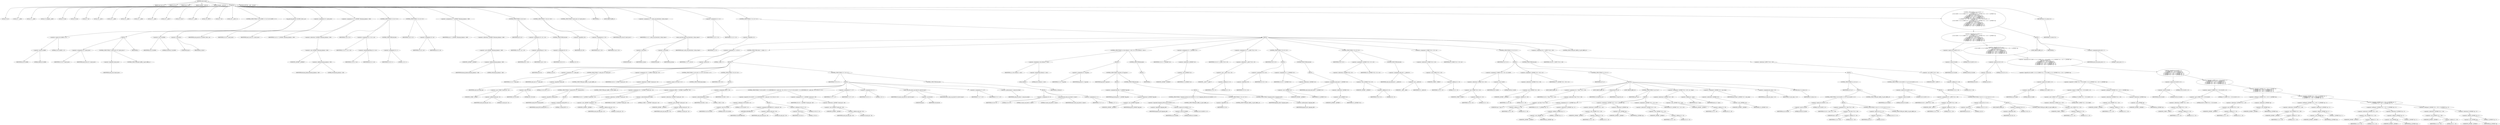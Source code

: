 digraph cache_insert {  
"1000119" [label = "(METHOD,cache_insert)" ]
"1000120" [label = "(PARAM,const char *a1)" ]
"1000121" [label = "(PARAM,void *cp)" ]
"1000122" [label = "(PARAM,time_t time1)" ]
"1000123" [label = "(PARAM,unsigned __int64 a4)" ]
"1000124" [label = "(PARAM,unsigned __int16 a5)" ]
"1000125" [label = "(BLOCK,,)" ]
"1000126" [label = "(LOCAL,v10: int)" ]
"1000127" [label = "(LOCAL,v11: __int64)" ]
"1000128" [label = "(LOCAL,v12: __int64)" ]
"1000129" [label = "(LOCAL,v14: unsigned __int64)" ]
"1000130" [label = "(LOCAL,v15: bool)" ]
"1000131" [label = "(LOCAL,v16: bool)" ]
"1000132" [label = "(LOCAL,v17: int)" ]
"1000133" [label = "(LOCAL,v18: __int16)" ]
"1000134" [label = "(LOCAL,v19: __int64)" ]
"1000135" [label = "(LOCAL,v20: __int64)" ]
"1000136" [label = "(LOCAL,v21: __int64)" ]
"1000137" [label = "(LOCAL,v22: __int64)" ]
"1000138" [label = "(LOCAL,v23: __int64 *)" ]
"1000139" [label = "(LOCAL,v24: char *)" ]
"1000140" [label = "(LOCAL,v25: __int64)" ]
"1000141" [label = "(LOCAL,v26: _BYTE *)" ]
"1000142" [label = "(LOCAL,v27: int)" ]
"1000143" [label = "(LOCAL,v28: __int64 [ 2 ])" ]
"1000144" [label = "(CONTROL_STRUCTURE,if ( (a5 & 0x980) == 0 ),if ( (a5 & 0x980) == 0 ))" ]
"1000145" [label = "(<operator>.equals,(a5 & 0x980) == 0)" ]
"1000146" [label = "(<operator>.and,a5 & 0x980)" ]
"1000147" [label = "(IDENTIFIER,a5,a5 & 0x980)" ]
"1000148" [label = "(LITERAL,0x980,a5 & 0x980)" ]
"1000149" [label = "(LITERAL,0,(a5 & 0x980) == 0)" ]
"1000150" [label = "(BLOCK,,)" ]
"1000151" [label = "(<operator>.assignment,v10 = insert_error)" ]
"1000152" [label = "(IDENTIFIER,v10,v10 = insert_error)" ]
"1000153" [label = "(IDENTIFIER,insert_error,v10 = insert_error)" ]
"1000154" [label = "(CONTROL_STRUCTURE,if ( !insert_error ),if ( !insert_error ))" ]
"1000155" [label = "(<operator>.logicalNot,!insert_error)" ]
"1000156" [label = "(IDENTIFIER,insert_error,!insert_error)" ]
"1000157" [label = "(CONTROL_STRUCTURE,goto LABEL_3;,goto LABEL_3;)" ]
"1000158" [label = "(IDENTIFIER,L,)" ]
"1000159" [label = "(log_query,log_query(a5 | 0x10000, (int)a1, cp))" ]
"1000160" [label = "(<operator>.or,a5 | 0x10000)" ]
"1000161" [label = "(IDENTIFIER,a5,a5 | 0x10000)" ]
"1000162" [label = "(LITERAL,0x10000,a5 | 0x10000)" ]
"1000163" [label = "(<operator>.cast,(int)a1)" ]
"1000164" [label = "(UNKNOWN,int,int)" ]
"1000165" [label = "(IDENTIFIER,a1,(int)a1)" ]
"1000166" [label = "(IDENTIFIER,cp,log_query(a5 | 0x10000, (int)a1, cp))" ]
"1000167" [label = "(<operator>.assignment,v10 = insert_error)" ]
"1000168" [label = "(IDENTIFIER,v10,v10 = insert_error)" ]
"1000169" [label = "(IDENTIFIER,insert_error,v10 = insert_error)" ]
"1000170" [label = "(<operator>.assignment,v14 = *(_QWORD *)(dnsmasq_daemon + 456))" ]
"1000171" [label = "(IDENTIFIER,v14,v14 = *(_QWORD *)(dnsmasq_daemon + 456))" ]
"1000172" [label = "(<operator>.indirection,*(_QWORD *)(dnsmasq_daemon + 456))" ]
"1000173" [label = "(<operator>.cast,(_QWORD *)(dnsmasq_daemon + 456))" ]
"1000174" [label = "(UNKNOWN,_QWORD *,_QWORD *)" ]
"1000175" [label = "(<operator>.addition,dnsmasq_daemon + 456)" ]
"1000176" [label = "(IDENTIFIER,dnsmasq_daemon,dnsmasq_daemon + 456)" ]
"1000177" [label = "(LITERAL,456,dnsmasq_daemon + 456)" ]
"1000178" [label = "(CONTROL_STRUCTURE,if ( v14 ),if ( v14 ))" ]
"1000179" [label = "(IDENTIFIER,v14,if ( v14 ))" ]
"1000180" [label = "(<operator>.assignment,v15 = v14 >= a4)" ]
"1000181" [label = "(IDENTIFIER,v15,v15 = v14 >= a4)" ]
"1000182" [label = "(<operator>.greaterEqualsThan,v14 >= a4)" ]
"1000183" [label = "(IDENTIFIER,v14,v14 >= a4)" ]
"1000184" [label = "(IDENTIFIER,a4,v14 >= a4)" ]
"1000185" [label = "(CONTROL_STRUCTURE,else,else)" ]
"1000186" [label = "(<operator>.assignment,v15 = 1)" ]
"1000187" [label = "(IDENTIFIER,v15,v15 = 1)" ]
"1000188" [label = "(LITERAL,1,v15 = 1)" ]
"1000189" [label = "(CONTROL_STRUCTURE,if ( v15 ),if ( v15 ))" ]
"1000190" [label = "(IDENTIFIER,v15,if ( v15 ))" ]
"1000191" [label = "(<operator>.assignment,v14 = a4)" ]
"1000192" [label = "(IDENTIFIER,v14,v14 = a4)" ]
"1000193" [label = "(IDENTIFIER,a4,v14 = a4)" ]
"1000194" [label = "(<operator>.assignment,a4 = *(_QWORD *)(dnsmasq_daemon + 448))" ]
"1000195" [label = "(IDENTIFIER,a4,a4 = *(_QWORD *)(dnsmasq_daemon + 448))" ]
"1000196" [label = "(<operator>.indirection,*(_QWORD *)(dnsmasq_daemon + 448))" ]
"1000197" [label = "(<operator>.cast,(_QWORD *)(dnsmasq_daemon + 448))" ]
"1000198" [label = "(UNKNOWN,_QWORD *,_QWORD *)" ]
"1000199" [label = "(<operator>.addition,dnsmasq_daemon + 448)" ]
"1000200" [label = "(IDENTIFIER,dnsmasq_daemon,dnsmasq_daemon + 448)" ]
"1000201" [label = "(LITERAL,448,dnsmasq_daemon + 448)" ]
"1000202" [label = "(CONTROL_STRUCTURE,if ( a4 ),if ( a4 ))" ]
"1000203" [label = "(IDENTIFIER,a4,if ( a4 ))" ]
"1000204" [label = "(<operator>.assignment,v16 = a4 > v14)" ]
"1000205" [label = "(IDENTIFIER,v16,v16 = a4 > v14)" ]
"1000206" [label = "(<operator>.greaterThan,a4 > v14)" ]
"1000207" [label = "(IDENTIFIER,a4,a4 > v14)" ]
"1000208" [label = "(IDENTIFIER,v14,a4 > v14)" ]
"1000209" [label = "(CONTROL_STRUCTURE,else,else)" ]
"1000210" [label = "(<operator>.assignment,v16 = 0)" ]
"1000211" [label = "(IDENTIFIER,v16,v16 = 0)" ]
"1000212" [label = "(LITERAL,0,v16 = 0)" ]
"1000213" [label = "(CONTROL_STRUCTURE,if ( !v16 ),if ( !v16 ))" ]
"1000214" [label = "(<operator>.logicalNot,!v16)" ]
"1000215" [label = "(IDENTIFIER,v16,!v16)" ]
"1000216" [label = "(<operator>.assignment,a4 = v14)" ]
"1000217" [label = "(IDENTIFIER,a4,a4 = v14)" ]
"1000218" [label = "(IDENTIFIER,v14,a4 = v14)" ]
"1000219" [label = "(CONTROL_STRUCTURE,if ( insert_error ),if ( insert_error ))" ]
"1000220" [label = "(IDENTIFIER,insert_error,if ( insert_error ))" ]
"1000221" [label = "(IDENTIFIER,L,)" ]
"1000222" [label = "(JUMP_TARGET,LABEL_3)" ]
"1000223" [label = "(<operator>.assignment,v11 = cache_scan_free((int)a1, (int)cp, time1))" ]
"1000224" [label = "(IDENTIFIER,v11,v11 = cache_scan_free((int)a1, (int)cp, time1))" ]
"1000225" [label = "(cache_scan_free,cache_scan_free((int)a1, (int)cp, time1))" ]
"1000226" [label = "(<operator>.cast,(int)a1)" ]
"1000227" [label = "(UNKNOWN,int,int)" ]
"1000228" [label = "(IDENTIFIER,a1,(int)a1)" ]
"1000229" [label = "(<operator>.cast,(int)cp)" ]
"1000230" [label = "(UNKNOWN,int,int)" ]
"1000231" [label = "(IDENTIFIER,cp,(int)cp)" ]
"1000232" [label = "(IDENTIFIER,time1,cache_scan_free((int)a1, (int)cp, time1))" ]
"1000233" [label = "(<operator>.assignment,v12 = v11)" ]
"1000234" [label = "(IDENTIFIER,v12,v12 = v11)" ]
"1000235" [label = "(IDENTIFIER,v11,v12 = v11)" ]
"1000236" [label = "(CONTROL_STRUCTURE,if ( !v11 ),if ( !v11 ))" ]
"1000237" [label = "(<operator>.logicalNot,!v11)" ]
"1000238" [label = "(IDENTIFIER,v11,!v11)" ]
"1000239" [label = "(BLOCK,,)" ]
"1000240" [label = "(<operator>.assignment,v17 = a5 & 4)" ]
"1000241" [label = "(IDENTIFIER,v17,v17 = a5 & 4)" ]
"1000242" [label = "(<operator>.and,a5 & 4)" ]
"1000243" [label = "(IDENTIFIER,a5,a5 & 4)" ]
"1000244" [label = "(LITERAL,4,a5 & 4)" ]
"1000245" [label = "(CONTROL_STRUCTURE,while ( 1 ),while ( 1 ))" ]
"1000246" [label = "(LITERAL,1,while ( 1 ))" ]
"1000247" [label = "(BLOCK,,)" ]
"1000248" [label = "(<operator>.assignment,v12 = cache_tail)" ]
"1000249" [label = "(IDENTIFIER,v12,v12 = cache_tail)" ]
"1000250" [label = "(IDENTIFIER,cache_tail,v12 = cache_tail)" ]
"1000251" [label = "(CONTROL_STRUCTURE,if ( !cache_tail ),if ( !cache_tail ))" ]
"1000252" [label = "(<operator>.logicalNot,!cache_tail)" ]
"1000253" [label = "(IDENTIFIER,cache_tail,!cache_tail)" ]
"1000254" [label = "(CONTROL_STRUCTURE,goto LABEL_14;,goto LABEL_14;)" ]
"1000255" [label = "(<operator>.assignment,v18 = *(_WORD *)(cache_tail + 52))" ]
"1000256" [label = "(IDENTIFIER,v18,v18 = *(_WORD *)(cache_tail + 52))" ]
"1000257" [label = "(<operator>.indirection,*(_WORD *)(cache_tail + 52))" ]
"1000258" [label = "(<operator>.cast,(_WORD *)(cache_tail + 52))" ]
"1000259" [label = "(UNKNOWN,_WORD *,_WORD *)" ]
"1000260" [label = "(<operator>.addition,cache_tail + 52)" ]
"1000261" [label = "(IDENTIFIER,cache_tail,cache_tail + 52)" ]
"1000262" [label = "(LITERAL,52,cache_tail + 52)" ]
"1000263" [label = "(CONTROL_STRUCTURE,if ( (v18 & 0xC) == 0 ),if ( (v18 & 0xC) == 0 ))" ]
"1000264" [label = "(<operator>.equals,(v18 & 0xC) == 0)" ]
"1000265" [label = "(<operator>.and,v18 & 0xC)" ]
"1000266" [label = "(IDENTIFIER,v18,v18 & 0xC)" ]
"1000267" [label = "(LITERAL,0xC,v18 & 0xC)" ]
"1000268" [label = "(LITERAL,0,(v18 & 0xC) == 0)" ]
"1000269" [label = "(CONTROL_STRUCTURE,break;,break;)" ]
"1000270" [label = "(CONTROL_STRUCTURE,if ( v10 ),if ( v10 ))" ]
"1000271" [label = "(IDENTIFIER,v10,if ( v10 ))" ]
"1000272" [label = "(BLOCK,,)" ]
"1000273" [label = "(CONTROL_STRUCTURE,if ( !warned_9978 ),if ( !warned_9978 ))" ]
"1000274" [label = "(<operator>.logicalNot,!warned_9978)" ]
"1000275" [label = "(IDENTIFIER,warned_9978,!warned_9978)" ]
"1000276" [label = "(BLOCK,,)" ]
"1000277" [label = "(<operator>.assignment,warned_9978 = 1)" ]
"1000278" [label = "(IDENTIFIER,warned_9978,warned_9978 = 1)" ]
"1000279" [label = "(LITERAL,1,warned_9978 = 1)" ]
"1000280" [label = "(CONTROL_STRUCTURE,goto LABEL_14;,goto LABEL_14;)" ]
"1000281" [label = "(CONTROL_STRUCTURE,if ( v17 ),if ( v17 ))" ]
"1000282" [label = "(IDENTIFIER,v17,if ( v17 ))" ]
"1000283" [label = "(BLOCK,,)" ]
"1000284" [label = "(<operator>.assignment,v19 = *(_QWORD *)(cache_tail + 32))" ]
"1000285" [label = "(IDENTIFIER,v19,v19 = *(_QWORD *)(cache_tail + 32))" ]
"1000286" [label = "(<operator>.indirection,*(_QWORD *)(cache_tail + 32))" ]
"1000287" [label = "(<operator>.cast,(_QWORD *)(cache_tail + 32))" ]
"1000288" [label = "(UNKNOWN,_QWORD *,_QWORD *)" ]
"1000289" [label = "(<operator>.addition,cache_tail + 32)" ]
"1000290" [label = "(IDENTIFIER,cache_tail,cache_tail + 32)" ]
"1000291" [label = "(LITERAL,32,cache_tail + 32)" ]
"1000292" [label = "(<operator>.assignment,v28[0] = *(_QWORD *)(cache_tail + 24))" ]
"1000293" [label = "(<operator>.indirectIndexAccess,v28[0])" ]
"1000294" [label = "(IDENTIFIER,v28,v28[0] = *(_QWORD *)(cache_tail + 24))" ]
"1000295" [label = "(LITERAL,0,v28[0] = *(_QWORD *)(cache_tail + 24))" ]
"1000296" [label = "(<operator>.indirection,*(_QWORD *)(cache_tail + 24))" ]
"1000297" [label = "(<operator>.cast,(_QWORD *)(cache_tail + 24))" ]
"1000298" [label = "(UNKNOWN,_QWORD *,_QWORD *)" ]
"1000299" [label = "(<operator>.addition,cache_tail + 24)" ]
"1000300" [label = "(IDENTIFIER,cache_tail,cache_tail + 24)" ]
"1000301" [label = "(LITERAL,24,cache_tail + 24)" ]
"1000302" [label = "(<operator>.assignment,v28[1] = v19)" ]
"1000303" [label = "(<operator>.indirectIndexAccess,v28[1])" ]
"1000304" [label = "(IDENTIFIER,v28,v28[1] = v19)" ]
"1000305" [label = "(LITERAL,1,v28[1] = v19)" ]
"1000306" [label = "(IDENTIFIER,v19,v28[1] = v19)" ]
"1000307" [label = "(CONTROL_STRUCTURE,if ( (v18 & 0x200) != 0 || (LODWORD(v20) = cache_tail + 56, (v18 & 2) != 0) ),if ( (v18 & 0x200) != 0 || (LODWORD(v20) = cache_tail + 56, (v18 & 2) != 0) ))" ]
"1000308" [label = "(<operator>.logicalOr,(v18 & 0x200) != 0 || (LODWORD(v20) = cache_tail + 56, (v18 & 2) != 0))" ]
"1000309" [label = "(<operator>.notEquals,(v18 & 0x200) != 0)" ]
"1000310" [label = "(<operator>.and,v18 & 0x200)" ]
"1000311" [label = "(IDENTIFIER,v18,v18 & 0x200)" ]
"1000312" [label = "(LITERAL,0x200,v18 & 0x200)" ]
"1000313" [label = "(LITERAL,0,(v18 & 0x200) != 0)" ]
"1000314" [label = "(BLOCK,,)" ]
"1000315" [label = "(<operator>.assignment,LODWORD(v20) = cache_tail + 56)" ]
"1000316" [label = "(LODWORD,LODWORD(v20))" ]
"1000317" [label = "(IDENTIFIER,v20,LODWORD(v20))" ]
"1000318" [label = "(<operator>.addition,cache_tail + 56)" ]
"1000319" [label = "(IDENTIFIER,cache_tail,cache_tail + 56)" ]
"1000320" [label = "(LITERAL,56,cache_tail + 56)" ]
"1000321" [label = "(<operator>.notEquals,(v18 & 2) != 0)" ]
"1000322" [label = "(<operator>.and,v18 & 2)" ]
"1000323" [label = "(IDENTIFIER,v18,v18 & 2)" ]
"1000324" [label = "(LITERAL,2,v18 & 2)" ]
"1000325" [label = "(LITERAL,0,(v18 & 2) != 0)" ]
"1000326" [label = "(<operator>.assignment,v20 = *(_QWORD *)(cache_tail + 56))" ]
"1000327" [label = "(IDENTIFIER,v20,v20 = *(_QWORD *)(cache_tail + 56))" ]
"1000328" [label = "(<operator>.indirection,*(_QWORD *)(cache_tail + 56))" ]
"1000329" [label = "(<operator>.cast,(_QWORD *)(cache_tail + 56))" ]
"1000330" [label = "(UNKNOWN,_QWORD *,_QWORD *)" ]
"1000331" [label = "(<operator>.addition,cache_tail + 56)" ]
"1000332" [label = "(IDENTIFIER,cache_tail,cache_tail + 56)" ]
"1000333" [label = "(LITERAL,56,cache_tail + 56)" ]
"1000334" [label = "(<operator>.assignment,v27 = v17)" ]
"1000335" [label = "(IDENTIFIER,v27,v27 = v17)" ]
"1000336" [label = "(IDENTIFIER,v17,v27 = v17)" ]
"1000337" [label = "(<operator>.assignment,v10 = 1)" ]
"1000338" [label = "(IDENTIFIER,v10,v10 = 1)" ]
"1000339" [label = "(LITERAL,1,v10 = 1)" ]
"1000340" [label = "(cache_scan_free,cache_scan_free(v20, (int)v28, time1))" ]
"1000341" [label = "(IDENTIFIER,v20,cache_scan_free(v20, (int)v28, time1))" ]
"1000342" [label = "(<operator>.cast,(int)v28)" ]
"1000343" [label = "(UNKNOWN,int,int)" ]
"1000344" [label = "(IDENTIFIER,v28,(int)v28)" ]
"1000345" [label = "(IDENTIFIER,time1,cache_scan_free(v20, (int)v28, time1))" ]
"1000346" [label = "(<operator>.assignment,v17 = v27)" ]
"1000347" [label = "(IDENTIFIER,v17,v17 = v27)" ]
"1000348" [label = "(IDENTIFIER,v27,v17 = v27)" ]
"1000349" [label = "(<operator>.preIncrement,++cache_live_freed)" ]
"1000350" [label = "(IDENTIFIER,cache_live_freed,++cache_live_freed)" ]
"1000351" [label = "(CONTROL_STRUCTURE,else,else)" ]
"1000352" [label = "(BLOCK,,)" ]
"1000353" [label = "(<operator>.assignment,v10 = 0)" ]
"1000354" [label = "(IDENTIFIER,v10,v10 = 0)" ]
"1000355" [label = "(LITERAL,0,v10 = 0)" ]
"1000356" [label = "(cache_scan_free,cache_scan_free(0, 0, time1))" ]
"1000357" [label = "(LITERAL,0,cache_scan_free(0, 0, time1))" ]
"1000358" [label = "(LITERAL,0,cache_scan_free(0, 0, time1))" ]
"1000359" [label = "(IDENTIFIER,time1,cache_scan_free(0, 0, time1))" ]
"1000360" [label = "(<operator>.assignment,v17 = 1)" ]
"1000361" [label = "(IDENTIFIER,v17,v17 = 1)" ]
"1000362" [label = "(LITERAL,1,v17 = 1)" ]
"1000363" [label = "(CONTROL_STRUCTURE,if ( a1 && strlen(a1) > 0x31 ),if ( a1 && strlen(a1) > 0x31 ))" ]
"1000364" [label = "(<operator>.logicalAnd,a1 && strlen(a1) > 0x31)" ]
"1000365" [label = "(IDENTIFIER,a1,a1 && strlen(a1) > 0x31)" ]
"1000366" [label = "(<operator>.greaterThan,strlen(a1) > 0x31)" ]
"1000367" [label = "(strlen,strlen(a1))" ]
"1000368" [label = "(IDENTIFIER,a1,strlen(a1))" ]
"1000369" [label = "(LITERAL,0x31,strlen(a1) > 0x31)" ]
"1000370" [label = "(BLOCK,,)" ]
"1000371" [label = "(<operator>.assignment,v21 = big_free)" ]
"1000372" [label = "(IDENTIFIER,v21,v21 = big_free)" ]
"1000373" [label = "(IDENTIFIER,big_free,v21 = big_free)" ]
"1000374" [label = "(CONTROL_STRUCTURE,if ( big_free ),if ( big_free ))" ]
"1000375" [label = "(IDENTIFIER,big_free,if ( big_free ))" ]
"1000376" [label = "(BLOCK,,)" ]
"1000377" [label = "(<operator>.assignment,big_free = *(_QWORD *)big_free)" ]
"1000378" [label = "(IDENTIFIER,big_free,big_free = *(_QWORD *)big_free)" ]
"1000379" [label = "(<operator>.indirection,*(_QWORD *)big_free)" ]
"1000380" [label = "(<operator>.cast,(_QWORD *)big_free)" ]
"1000381" [label = "(UNKNOWN,_QWORD *,_QWORD *)" ]
"1000382" [label = "(IDENTIFIER,big_free,(_QWORD *)big_free)" ]
"1000383" [label = "(CONTROL_STRUCTURE,else,else)" ]
"1000384" [label = "(BLOCK,,)" ]
"1000385" [label = "(CONTROL_STRUCTURE,if ( !bignames_left && (a5 & 0x5000) == 0 ),if ( !bignames_left && (a5 & 0x5000) == 0 ))" ]
"1000386" [label = "(<operator>.logicalAnd,!bignames_left && (a5 & 0x5000) == 0)" ]
"1000387" [label = "(<operator>.logicalNot,!bignames_left)" ]
"1000388" [label = "(IDENTIFIER,bignames_left,!bignames_left)" ]
"1000389" [label = "(<operator>.equals,(a5 & 0x5000) == 0)" ]
"1000390" [label = "(<operator>.and,a5 & 0x5000)" ]
"1000391" [label = "(IDENTIFIER,a5,a5 & 0x5000)" ]
"1000392" [label = "(LITERAL,0x5000,a5 & 0x5000)" ]
"1000393" [label = "(LITERAL,0,(a5 & 0x5000) == 0)" ]
"1000394" [label = "(CONTROL_STRUCTURE,goto LABEL_14;,goto LABEL_14;)" ]
"1000395" [label = "(CONTROL_STRUCTURE,if ( !v21 ),if ( !v21 ))" ]
"1000396" [label = "(<operator>.logicalNot,!v21)" ]
"1000397" [label = "(IDENTIFIER,v21,!v21)" ]
"1000398" [label = "(CONTROL_STRUCTURE,goto LABEL_14;,goto LABEL_14;)" ]
"1000399" [label = "(CONTROL_STRUCTURE,if ( bignames_left ),if ( bignames_left ))" ]
"1000400" [label = "(IDENTIFIER,bignames_left,if ( bignames_left ))" ]
"1000401" [label = "(<operator>.preDecrement,--bignames_left)" ]
"1000402" [label = "(IDENTIFIER,bignames_left,--bignames_left)" ]
"1000403" [label = "(CONTROL_STRUCTURE,else,else)" ]
"1000404" [label = "(BLOCK,,)" ]
"1000405" [label = "(IDENTIFIER,L,)" ]
"1000406" [label = "(<operator>.assignment,v22 = *(_QWORD *)v12)" ]
"1000407" [label = "(IDENTIFIER,v22,v22 = *(_QWORD *)v12)" ]
"1000408" [label = "(<operator>.indirection,*(_QWORD *)v12)" ]
"1000409" [label = "(<operator>.cast,(_QWORD *)v12)" ]
"1000410" [label = "(UNKNOWN,_QWORD *,_QWORD *)" ]
"1000411" [label = "(IDENTIFIER,v12,(_QWORD *)v12)" ]
"1000412" [label = "(<operator>.assignment,v23 = *(__int64 **)(v12 + 8))" ]
"1000413" [label = "(IDENTIFIER,v23,v23 = *(__int64 **)(v12 + 8))" ]
"1000414" [label = "(<operator>.indirection,*(__int64 **)(v12 + 8))" ]
"1000415" [label = "(<operator>.cast,(__int64 **)(v12 + 8))" ]
"1000416" [label = "(UNKNOWN,__int64 **,__int64 **)" ]
"1000417" [label = "(<operator>.addition,v12 + 8)" ]
"1000418" [label = "(IDENTIFIER,v12,v12 + 8)" ]
"1000419" [label = "(LITERAL,8,v12 + 8)" ]
"1000420" [label = "(CONTROL_STRUCTURE,if ( v23 ),if ( v23 ))" ]
"1000421" [label = "(IDENTIFIER,v23,if ( v23 ))" ]
"1000422" [label = "(BLOCK,,)" ]
"1000423" [label = "(<operator>.assignment,*v23 = v22)" ]
"1000424" [label = "(<operator>.indirection,*v23)" ]
"1000425" [label = "(IDENTIFIER,v23,*v23 = v22)" ]
"1000426" [label = "(IDENTIFIER,v22,*v23 = v22)" ]
"1000427" [label = "(<operator>.assignment,v22 = *(_QWORD *)v12)" ]
"1000428" [label = "(IDENTIFIER,v22,v22 = *(_QWORD *)v12)" ]
"1000429" [label = "(<operator>.indirection,*(_QWORD *)v12)" ]
"1000430" [label = "(<operator>.cast,(_QWORD *)v12)" ]
"1000431" [label = "(UNKNOWN,_QWORD *,_QWORD *)" ]
"1000432" [label = "(IDENTIFIER,v12,(_QWORD *)v12)" ]
"1000433" [label = "(CONTROL_STRUCTURE,else,else)" ]
"1000434" [label = "(BLOCK,,)" ]
"1000435" [label = "(<operator>.assignment,cache_head = *(_QWORD *)v12)" ]
"1000436" [label = "(IDENTIFIER,cache_head,cache_head = *(_QWORD *)v12)" ]
"1000437" [label = "(<operator>.indirection,*(_QWORD *)v12)" ]
"1000438" [label = "(<operator>.cast,(_QWORD *)v12)" ]
"1000439" [label = "(UNKNOWN,_QWORD *,_QWORD *)" ]
"1000440" [label = "(IDENTIFIER,v12,(_QWORD *)v12)" ]
"1000441" [label = "(CONTROL_STRUCTURE,if ( v22 ),if ( v22 ))" ]
"1000442" [label = "(IDENTIFIER,v22,if ( v22 ))" ]
"1000443" [label = "(<operator>.assignment,*(_QWORD *)(v22 + 8) = v23)" ]
"1000444" [label = "(<operator>.indirection,*(_QWORD *)(v22 + 8))" ]
"1000445" [label = "(<operator>.cast,(_QWORD *)(v22 + 8))" ]
"1000446" [label = "(UNKNOWN,_QWORD *,_QWORD *)" ]
"1000447" [label = "(<operator>.addition,v22 + 8)" ]
"1000448" [label = "(IDENTIFIER,v22,v22 + 8)" ]
"1000449" [label = "(LITERAL,8,v22 + 8)" ]
"1000450" [label = "(IDENTIFIER,v23,*(_QWORD *)(v22 + 8) = v23)" ]
"1000451" [label = "(CONTROL_STRUCTURE,else,else)" ]
"1000452" [label = "(<operator>.assignment,cache_tail = (__int64)v23)" ]
"1000453" [label = "(IDENTIFIER,cache_tail,cache_tail = (__int64)v23)" ]
"1000454" [label = "(<operator>.cast,(__int64)v23)" ]
"1000455" [label = "(UNKNOWN,__int64,__int64)" ]
"1000456" [label = "(IDENTIFIER,v23,(__int64)v23)" ]
"1000457" [label = "(<operator>.assignment,*(_WORD *)(v12 + 52) = a5)" ]
"1000458" [label = "(<operator>.indirection,*(_WORD *)(v12 + 52))" ]
"1000459" [label = "(<operator>.cast,(_WORD *)(v12 + 52))" ]
"1000460" [label = "(UNKNOWN,_WORD *,_WORD *)" ]
"1000461" [label = "(<operator>.addition,v12 + 52)" ]
"1000462" [label = "(IDENTIFIER,v12,v12 + 52)" ]
"1000463" [label = "(LITERAL,52,v12 + 52)" ]
"1000464" [label = "(IDENTIFIER,a5,*(_WORD *)(v12 + 52) = a5)" ]
"1000465" [label = "(CONTROL_STRUCTURE,if ( v21 ),if ( v21 ))" ]
"1000466" [label = "(IDENTIFIER,v21,if ( v21 ))" ]
"1000467" [label = "(BLOCK,,)" ]
"1000468" [label = "(<operator>.assignment,*(_WORD *)(v12 + 52) = a5 | 0x200)" ]
"1000469" [label = "(<operator>.indirection,*(_WORD *)(v12 + 52))" ]
"1000470" [label = "(<operator>.cast,(_WORD *)(v12 + 52))" ]
"1000471" [label = "(UNKNOWN,_WORD *,_WORD *)" ]
"1000472" [label = "(<operator>.addition,v12 + 52)" ]
"1000473" [label = "(IDENTIFIER,v12,v12 + 52)" ]
"1000474" [label = "(LITERAL,52,v12 + 52)" ]
"1000475" [label = "(<operator>.or,a5 | 0x200)" ]
"1000476" [label = "(IDENTIFIER,a5,a5 | 0x200)" ]
"1000477" [label = "(LITERAL,0x200,a5 | 0x200)" ]
"1000478" [label = "(<operator>.assignment,*(_QWORD *)(v12 + 56) = v21)" ]
"1000479" [label = "(<operator>.indirection,*(_QWORD *)(v12 + 56))" ]
"1000480" [label = "(<operator>.cast,(_QWORD *)(v12 + 56))" ]
"1000481" [label = "(UNKNOWN,_QWORD *,_QWORD *)" ]
"1000482" [label = "(<operator>.addition,v12 + 56)" ]
"1000483" [label = "(IDENTIFIER,v12,v12 + 56)" ]
"1000484" [label = "(LITERAL,56,v12 + 56)" ]
"1000485" [label = "(IDENTIFIER,v21,*(_QWORD *)(v12 + 56) = v21)" ]
"1000486" [label = "(CONTROL_STRUCTURE,if ( a1 ),if ( a1 ))" ]
"1000487" [label = "(IDENTIFIER,a1,if ( a1 ))" ]
"1000488" [label = "(BLOCK,,)" ]
"1000489" [label = "(JUMP_TARGET,LABEL_53)" ]
"1000490" [label = "(<operator>.assignment,v24 = *(char **)(v12 + 56))" ]
"1000491" [label = "(IDENTIFIER,v24,v24 = *(char **)(v12 + 56))" ]
"1000492" [label = "(<operator>.indirection,*(char **)(v12 + 56))" ]
"1000493" [label = "(<operator>.cast,(char **)(v12 + 56))" ]
"1000494" [label = "(UNKNOWN,char **,char **)" ]
"1000495" [label = "(<operator>.addition,v12 + 56)" ]
"1000496" [label = "(IDENTIFIER,v12,v12 + 56)" ]
"1000497" [label = "(LITERAL,56,v12 + 56)" ]
"1000498" [label = "(JUMP_TARGET,LABEL_54)" ]
"1000499" [label = "(strcpy,strcpy(v24, a1))" ]
"1000500" [label = "(IDENTIFIER,v24,strcpy(v24, a1))" ]
"1000501" [label = "(IDENTIFIER,a1,strcpy(v24, a1))" ]
"1000502" [label = "(JUMP_TARGET,LABEL_55)" ]
"1000503" [label = "(CONTROL_STRUCTURE,if ( cp ),if ( cp ))" ]
"1000504" [label = "(IDENTIFIER,cp,if ( cp ))" ]
"1000505" [label = "(BLOCK,,)" ]
"1000506" [label = "(<operator>.assignment,v25 = *((_QWORD *)cp + 1))" ]
"1000507" [label = "(IDENTIFIER,v25,v25 = *((_QWORD *)cp + 1))" ]
"1000508" [label = "(<operator>.indirection,*((_QWORD *)cp + 1))" ]
"1000509" [label = "(<operator>.addition,(_QWORD *)cp + 1)" ]
"1000510" [label = "(<operator>.cast,(_QWORD *)cp)" ]
"1000511" [label = "(UNKNOWN,_QWORD *,_QWORD *)" ]
"1000512" [label = "(IDENTIFIER,cp,(_QWORD *)cp)" ]
"1000513" [label = "(LITERAL,1,(_QWORD *)cp + 1)" ]
"1000514" [label = "(<operator>.assignment,*(_QWORD *)(v12 + 24) = *(_QWORD *)cp)" ]
"1000515" [label = "(<operator>.indirection,*(_QWORD *)(v12 + 24))" ]
"1000516" [label = "(<operator>.cast,(_QWORD *)(v12 + 24))" ]
"1000517" [label = "(UNKNOWN,_QWORD *,_QWORD *)" ]
"1000518" [label = "(<operator>.addition,v12 + 24)" ]
"1000519" [label = "(IDENTIFIER,v12,v12 + 24)" ]
"1000520" [label = "(LITERAL,24,v12 + 24)" ]
"1000521" [label = "(<operator>.indirection,*(_QWORD *)cp)" ]
"1000522" [label = "(<operator>.cast,(_QWORD *)cp)" ]
"1000523" [label = "(UNKNOWN,_QWORD *,_QWORD *)" ]
"1000524" [label = "(IDENTIFIER,cp,(_QWORD *)cp)" ]
"1000525" [label = "(<operator>.assignment,*(_QWORD *)(v12 + 32) = v25)" ]
"1000526" [label = "(<operator>.indirection,*(_QWORD *)(v12 + 32))" ]
"1000527" [label = "(<operator>.cast,(_QWORD *)(v12 + 32))" ]
"1000528" [label = "(UNKNOWN,_QWORD *,_QWORD *)" ]
"1000529" [label = "(<operator>.addition,v12 + 32)" ]
"1000530" [label = "(IDENTIFIER,v12,v12 + 32)" ]
"1000531" [label = "(LITERAL,32,v12 + 32)" ]
"1000532" [label = "(IDENTIFIER,v25,*(_QWORD *)(v12 + 32) = v25)" ]
"1000533" [label = "(<operator>.assignment,*(_QWORD *)(v12 + 40) = a4 + time1)" ]
"1000534" [label = "(<operator>.indirection,*(_QWORD *)(v12 + 40))" ]
"1000535" [label = "(<operator>.cast,(_QWORD *)(v12 + 40))" ]
"1000536" [label = "(UNKNOWN,_QWORD *,_QWORD *)" ]
"1000537" [label = "(<operator>.addition,v12 + 40)" ]
"1000538" [label = "(IDENTIFIER,v12,v12 + 40)" ]
"1000539" [label = "(LITERAL,40,v12 + 40)" ]
"1000540" [label = "(<operator>.addition,a4 + time1)" ]
"1000541" [label = "(IDENTIFIER,a4,a4 + time1)" ]
"1000542" [label = "(IDENTIFIER,time1,a4 + time1)" ]
"1000543" [label = "(<operator>.assignment,*(_QWORD *)v12 = new_chain)" ]
"1000544" [label = "(<operator>.indirection,*(_QWORD *)v12)" ]
"1000545" [label = "(<operator>.cast,(_QWORD *)v12)" ]
"1000546" [label = "(UNKNOWN,_QWORD *,_QWORD *)" ]
"1000547" [label = "(IDENTIFIER,v12,(_QWORD *)v12)" ]
"1000548" [label = "(IDENTIFIER,new_chain,*(_QWORD *)v12 = new_chain)" ]
"1000549" [label = "(<operator>.assignment,new_chain = v12)" ]
"1000550" [label = "(IDENTIFIER,new_chain,new_chain = v12)" ]
"1000551" [label = "(IDENTIFIER,v12,new_chain = v12)" ]
"1000552" [label = "(RETURN,return v12;,return v12;)" ]
"1000553" [label = "(IDENTIFIER,v12,return v12;)" ]
"1000554" [label = "(CONTROL_STRUCTURE,else,else)" ]
"1000555" [label = "(BLOCK,,)" ]
"1000556" [label = "(CONTROL_STRUCTURE,if ( a1 ),if ( a1 ))" ]
"1000557" [label = "(IDENTIFIER,a1,if ( a1 ))" ]
"1000558" [label = "(BLOCK,,)" ]
"1000559" [label = "(CONTROL_STRUCTURE,if ( (a5 & 0x200) == 0 ),if ( (a5 & 0x200) == 0 ))" ]
"1000560" [label = "(<operator>.equals,(a5 & 0x200) == 0)" ]
"1000561" [label = "(<operator>.and,a5 & 0x200)" ]
"1000562" [label = "(IDENTIFIER,a5,a5 & 0x200)" ]
"1000563" [label = "(LITERAL,0x200,a5 & 0x200)" ]
"1000564" [label = "(LITERAL,0,(a5 & 0x200) == 0)" ]
"1000565" [label = "(BLOCK,,)" ]
"1000566" [label = "(<operator>.assignment,v24 = (char *)(v12 + 56))" ]
"1000567" [label = "(IDENTIFIER,v24,v24 = (char *)(v12 + 56))" ]
"1000568" [label = "(<operator>.cast,(char *)(v12 + 56))" ]
"1000569" [label = "(UNKNOWN,char *,char *)" ]
"1000570" [label = "(<operator>.addition,v12 + 56)" ]
"1000571" [label = "(IDENTIFIER,v12,v12 + 56)" ]
"1000572" [label = "(LITERAL,56,v12 + 56)" ]
"1000573" [label = "(CONTROL_STRUCTURE,if ( (a5 & 2) == 0 ),if ( (a5 & 2) == 0 ))" ]
"1000574" [label = "(<operator>.equals,(a5 & 2) == 0)" ]
"1000575" [label = "(<operator>.and,a5 & 2)" ]
"1000576" [label = "(IDENTIFIER,a5,a5 & 2)" ]
"1000577" [label = "(LITERAL,2,a5 & 2)" ]
"1000578" [label = "(LITERAL,0,(a5 & 2) == 0)" ]
"1000579" [label = "(CONTROL_STRUCTURE,goto LABEL_54;,goto LABEL_54;)" ]
"1000580" [label = "(CONTROL_STRUCTURE,goto LABEL_53;,goto LABEL_53;)" ]
"1000581" [label = "(CONTROL_STRUCTURE,if ( (a5 & 0x200) == 0 ),if ( (a5 & 0x200) == 0 ))" ]
"1000582" [label = "(<operator>.equals,(a5 & 0x200) == 0)" ]
"1000583" [label = "(<operator>.and,a5 & 0x200)" ]
"1000584" [label = "(IDENTIFIER,a5,a5 & 0x200)" ]
"1000585" [label = "(LITERAL,0x200,a5 & 0x200)" ]
"1000586" [label = "(LITERAL,0,(a5 & 0x200) == 0)" ]
"1000587" [label = "(BLOCK,,)" ]
"1000588" [label = "(<operator>.assignment,v26 = (_BYTE *)(v12 + 56))" ]
"1000589" [label = "(IDENTIFIER,v26,v26 = (_BYTE *)(v12 + 56))" ]
"1000590" [label = "(<operator>.cast,(_BYTE *)(v12 + 56))" ]
"1000591" [label = "(UNKNOWN,_BYTE *,_BYTE *)" ]
"1000592" [label = "(<operator>.addition,v12 + 56)" ]
"1000593" [label = "(IDENTIFIER,v12,v12 + 56)" ]
"1000594" [label = "(LITERAL,56,v12 + 56)" ]
"1000595" [label = "(CONTROL_STRUCTURE,if ( (a5 & 2) == 0 ),if ( (a5 & 2) == 0 ))" ]
"1000596" [label = "(<operator>.equals,(a5 & 2) == 0)" ]
"1000597" [label = "(<operator>.and,a5 & 2)" ]
"1000598" [label = "(IDENTIFIER,a5,a5 & 2)" ]
"1000599" [label = "(LITERAL,2,a5 & 2)" ]
"1000600" [label = "(LITERAL,0,(a5 & 2) == 0)" ]
"1000601" [label = "(BLOCK,,)" ]
"1000602" [label = "(JUMP_TARGET,LABEL_61)" ]
"1000603" [label = "(<operator>.assignment,*v26 = 0)" ]
"1000604" [label = "(<operator>.indirection,*v26)" ]
"1000605" [label = "(IDENTIFIER,v26,*v26 = 0)" ]
"1000606" [label = "(LITERAL,0,*v26 = 0)" ]
"1000607" [label = "(CONTROL_STRUCTURE,goto LABEL_55;,goto LABEL_55;)" ]
"1000608" [label = "(<operator>.assignment,v26 = *(_BYTE **)(v12 + 56))" ]
"1000609" [label = "(IDENTIFIER,v26,v26 = *(_BYTE **)(v12 + 56))" ]
"1000610" [label = "(<operator>.indirection,*(_BYTE **)(v12 + 56))" ]
"1000611" [label = "(<operator>.cast,(_BYTE **)(v12 + 56))" ]
"1000612" [label = "(UNKNOWN,_BYTE **,_BYTE **)" ]
"1000613" [label = "(<operator>.addition,v12 + 56)" ]
"1000614" [label = "(IDENTIFIER,v12,v12 + 56)" ]
"1000615" [label = "(LITERAL,56,v12 + 56)" ]
"1000616" [label = "(CONTROL_STRUCTURE,goto LABEL_61;,goto LABEL_61;)" ]
"1000617" [label = "(CONTROL_STRUCTURE,if ( (a5 & 0x180) == 0\n    || (a5 & 8) == 0\n    || ((a5 & 0x80) == 0 || (*(_WORD *)(v11 + 52) & 0x80) == 0 || *(_DWORD *)(v11 + 24) != *(_DWORD *)cp)\n    && ((a5 & 0x100) == 0\n     || (*(_WORD *)(v11 + 52) & 0x100) == 0\n     || *(_DWORD *)(v11 + 24) != *(_DWORD *)cp\n     || *(_DWORD *)(v11 + 28) != *((_DWORD *)cp + 1)\n     || *(_DWORD *)(v11 + 32) != *((_DWORD *)cp + 2)\n     || *(_DWORD *)(v11 + 36) != *((_DWORD *)cp + 3)) ),if ( (a5 & 0x180) == 0\n    || (a5 & 8) == 0\n    || ((a5 & 0x80) == 0 || (*(_WORD *)(v11 + 52) & 0x80) == 0 || *(_DWORD *)(v11 + 24) != *(_DWORD *)cp)\n    && ((a5 & 0x100) == 0\n     || (*(_WORD *)(v11 + 52) & 0x100) == 0\n     || *(_DWORD *)(v11 + 24) != *(_DWORD *)cp\n     || *(_DWORD *)(v11 + 28) != *((_DWORD *)cp + 1)\n     || *(_DWORD *)(v11 + 32) != *((_DWORD *)cp + 2)\n     || *(_DWORD *)(v11 + 36) != *((_DWORD *)cp + 3)) ))" ]
"1000618" [label = "(<operator>.logicalOr,(a5 & 0x180) == 0\n    || (a5 & 8) == 0\n    || ((a5 & 0x80) == 0 || (*(_WORD *)(v11 + 52) & 0x80) == 0 || *(_DWORD *)(v11 + 24) != *(_DWORD *)cp)\n    && ((a5 & 0x100) == 0\n     || (*(_WORD *)(v11 + 52) & 0x100) == 0\n     || *(_DWORD *)(v11 + 24) != *(_DWORD *)cp\n     || *(_DWORD *)(v11 + 28) != *((_DWORD *)cp + 1)\n     || *(_DWORD *)(v11 + 32) != *((_DWORD *)cp + 2)\n     || *(_DWORD *)(v11 + 36) != *((_DWORD *)cp + 3)))" ]
"1000619" [label = "(<operator>.equals,(a5 & 0x180) == 0)" ]
"1000620" [label = "(<operator>.and,a5 & 0x180)" ]
"1000621" [label = "(IDENTIFIER,a5,a5 & 0x180)" ]
"1000622" [label = "(LITERAL,0x180,a5 & 0x180)" ]
"1000623" [label = "(LITERAL,0,(a5 & 0x180) == 0)" ]
"1000624" [label = "(<operator>.logicalOr,(a5 & 8) == 0\n    || ((a5 & 0x80) == 0 || (*(_WORD *)(v11 + 52) & 0x80) == 0 || *(_DWORD *)(v11 + 24) != *(_DWORD *)cp)\n    && ((a5 & 0x100) == 0\n     || (*(_WORD *)(v11 + 52) & 0x100) == 0\n     || *(_DWORD *)(v11 + 24) != *(_DWORD *)cp\n     || *(_DWORD *)(v11 + 28) != *((_DWORD *)cp + 1)\n     || *(_DWORD *)(v11 + 32) != *((_DWORD *)cp + 2)\n     || *(_DWORD *)(v11 + 36) != *((_DWORD *)cp + 3)))" ]
"1000625" [label = "(<operator>.equals,(a5 & 8) == 0)" ]
"1000626" [label = "(<operator>.and,a5 & 8)" ]
"1000627" [label = "(IDENTIFIER,a5,a5 & 8)" ]
"1000628" [label = "(LITERAL,8,a5 & 8)" ]
"1000629" [label = "(LITERAL,0,(a5 & 8) == 0)" ]
"1000630" [label = "(<operator>.logicalAnd,((a5 & 0x80) == 0 || (*(_WORD *)(v11 + 52) & 0x80) == 0 || *(_DWORD *)(v11 + 24) != *(_DWORD *)cp)\n    && ((a5 & 0x100) == 0\n     || (*(_WORD *)(v11 + 52) & 0x100) == 0\n     || *(_DWORD *)(v11 + 24) != *(_DWORD *)cp\n     || *(_DWORD *)(v11 + 28) != *((_DWORD *)cp + 1)\n     || *(_DWORD *)(v11 + 32) != *((_DWORD *)cp + 2)\n     || *(_DWORD *)(v11 + 36) != *((_DWORD *)cp + 3)))" ]
"1000631" [label = "(<operator>.logicalOr,(a5 & 0x80) == 0 || (*(_WORD *)(v11 + 52) & 0x80) == 0 || *(_DWORD *)(v11 + 24) != *(_DWORD *)cp)" ]
"1000632" [label = "(<operator>.equals,(a5 & 0x80) == 0)" ]
"1000633" [label = "(<operator>.and,a5 & 0x80)" ]
"1000634" [label = "(IDENTIFIER,a5,a5 & 0x80)" ]
"1000635" [label = "(LITERAL,0x80,a5 & 0x80)" ]
"1000636" [label = "(LITERAL,0,(a5 & 0x80) == 0)" ]
"1000637" [label = "(<operator>.logicalOr,(*(_WORD *)(v11 + 52) & 0x80) == 0 || *(_DWORD *)(v11 + 24) != *(_DWORD *)cp)" ]
"1000638" [label = "(<operator>.equals,(*(_WORD *)(v11 + 52) & 0x80) == 0)" ]
"1000639" [label = "(<operator>.and,*(_WORD *)(v11 + 52) & 0x80)" ]
"1000640" [label = "(<operator>.indirection,*(_WORD *)(v11 + 52))" ]
"1000641" [label = "(<operator>.cast,(_WORD *)(v11 + 52))" ]
"1000642" [label = "(UNKNOWN,_WORD *,_WORD *)" ]
"1000643" [label = "(<operator>.addition,v11 + 52)" ]
"1000644" [label = "(IDENTIFIER,v11,v11 + 52)" ]
"1000645" [label = "(LITERAL,52,v11 + 52)" ]
"1000646" [label = "(LITERAL,0x80,*(_WORD *)(v11 + 52) & 0x80)" ]
"1000647" [label = "(LITERAL,0,(*(_WORD *)(v11 + 52) & 0x80) == 0)" ]
"1000648" [label = "(<operator>.notEquals,*(_DWORD *)(v11 + 24) != *(_DWORD *)cp)" ]
"1000649" [label = "(<operator>.indirection,*(_DWORD *)(v11 + 24))" ]
"1000650" [label = "(<operator>.cast,(_DWORD *)(v11 + 24))" ]
"1000651" [label = "(UNKNOWN,_DWORD *,_DWORD *)" ]
"1000652" [label = "(<operator>.addition,v11 + 24)" ]
"1000653" [label = "(IDENTIFIER,v11,v11 + 24)" ]
"1000654" [label = "(LITERAL,24,v11 + 24)" ]
"1000655" [label = "(<operator>.indirection,*(_DWORD *)cp)" ]
"1000656" [label = "(<operator>.cast,(_DWORD *)cp)" ]
"1000657" [label = "(UNKNOWN,_DWORD *,_DWORD *)" ]
"1000658" [label = "(IDENTIFIER,cp,(_DWORD *)cp)" ]
"1000659" [label = "(<operator>.logicalOr,(a5 & 0x100) == 0\n     || (*(_WORD *)(v11 + 52) & 0x100) == 0\n     || *(_DWORD *)(v11 + 24) != *(_DWORD *)cp\n     || *(_DWORD *)(v11 + 28) != *((_DWORD *)cp + 1)\n     || *(_DWORD *)(v11 + 32) != *((_DWORD *)cp + 2)\n     || *(_DWORD *)(v11 + 36) != *((_DWORD *)cp + 3))" ]
"1000660" [label = "(<operator>.equals,(a5 & 0x100) == 0)" ]
"1000661" [label = "(<operator>.and,a5 & 0x100)" ]
"1000662" [label = "(IDENTIFIER,a5,a5 & 0x100)" ]
"1000663" [label = "(LITERAL,0x100,a5 & 0x100)" ]
"1000664" [label = "(LITERAL,0,(a5 & 0x100) == 0)" ]
"1000665" [label = "(<operator>.logicalOr,(*(_WORD *)(v11 + 52) & 0x100) == 0\n     || *(_DWORD *)(v11 + 24) != *(_DWORD *)cp\n     || *(_DWORD *)(v11 + 28) != *((_DWORD *)cp + 1)\n     || *(_DWORD *)(v11 + 32) != *((_DWORD *)cp + 2)\n     || *(_DWORD *)(v11 + 36) != *((_DWORD *)cp + 3))" ]
"1000666" [label = "(<operator>.equals,(*(_WORD *)(v11 + 52) & 0x100) == 0)" ]
"1000667" [label = "(<operator>.and,*(_WORD *)(v11 + 52) & 0x100)" ]
"1000668" [label = "(<operator>.indirection,*(_WORD *)(v11 + 52))" ]
"1000669" [label = "(<operator>.cast,(_WORD *)(v11 + 52))" ]
"1000670" [label = "(UNKNOWN,_WORD *,_WORD *)" ]
"1000671" [label = "(<operator>.addition,v11 + 52)" ]
"1000672" [label = "(IDENTIFIER,v11,v11 + 52)" ]
"1000673" [label = "(LITERAL,52,v11 + 52)" ]
"1000674" [label = "(LITERAL,0x100,*(_WORD *)(v11 + 52) & 0x100)" ]
"1000675" [label = "(LITERAL,0,(*(_WORD *)(v11 + 52) & 0x100) == 0)" ]
"1000676" [label = "(<operator>.logicalOr,*(_DWORD *)(v11 + 24) != *(_DWORD *)cp\n     || *(_DWORD *)(v11 + 28) != *((_DWORD *)cp + 1)\n     || *(_DWORD *)(v11 + 32) != *((_DWORD *)cp + 2)\n     || *(_DWORD *)(v11 + 36) != *((_DWORD *)cp + 3))" ]
"1000677" [label = "(<operator>.notEquals,*(_DWORD *)(v11 + 24) != *(_DWORD *)cp)" ]
"1000678" [label = "(<operator>.indirection,*(_DWORD *)(v11 + 24))" ]
"1000679" [label = "(<operator>.cast,(_DWORD *)(v11 + 24))" ]
"1000680" [label = "(UNKNOWN,_DWORD *,_DWORD *)" ]
"1000681" [label = "(<operator>.addition,v11 + 24)" ]
"1000682" [label = "(IDENTIFIER,v11,v11 + 24)" ]
"1000683" [label = "(LITERAL,24,v11 + 24)" ]
"1000684" [label = "(<operator>.indirection,*(_DWORD *)cp)" ]
"1000685" [label = "(<operator>.cast,(_DWORD *)cp)" ]
"1000686" [label = "(UNKNOWN,_DWORD *,_DWORD *)" ]
"1000687" [label = "(IDENTIFIER,cp,(_DWORD *)cp)" ]
"1000688" [label = "(<operator>.logicalOr,*(_DWORD *)(v11 + 28) != *((_DWORD *)cp + 1)\n     || *(_DWORD *)(v11 + 32) != *((_DWORD *)cp + 2)\n     || *(_DWORD *)(v11 + 36) != *((_DWORD *)cp + 3))" ]
"1000689" [label = "(<operator>.notEquals,*(_DWORD *)(v11 + 28) != *((_DWORD *)cp + 1))" ]
"1000690" [label = "(<operator>.indirection,*(_DWORD *)(v11 + 28))" ]
"1000691" [label = "(<operator>.cast,(_DWORD *)(v11 + 28))" ]
"1000692" [label = "(UNKNOWN,_DWORD *,_DWORD *)" ]
"1000693" [label = "(<operator>.addition,v11 + 28)" ]
"1000694" [label = "(IDENTIFIER,v11,v11 + 28)" ]
"1000695" [label = "(LITERAL,28,v11 + 28)" ]
"1000696" [label = "(<operator>.indirection,*((_DWORD *)cp + 1))" ]
"1000697" [label = "(<operator>.addition,(_DWORD *)cp + 1)" ]
"1000698" [label = "(<operator>.cast,(_DWORD *)cp)" ]
"1000699" [label = "(UNKNOWN,_DWORD *,_DWORD *)" ]
"1000700" [label = "(IDENTIFIER,cp,(_DWORD *)cp)" ]
"1000701" [label = "(LITERAL,1,(_DWORD *)cp + 1)" ]
"1000702" [label = "(<operator>.logicalOr,*(_DWORD *)(v11 + 32) != *((_DWORD *)cp + 2)\n     || *(_DWORD *)(v11 + 36) != *((_DWORD *)cp + 3))" ]
"1000703" [label = "(<operator>.notEquals,*(_DWORD *)(v11 + 32) != *((_DWORD *)cp + 2))" ]
"1000704" [label = "(<operator>.indirection,*(_DWORD *)(v11 + 32))" ]
"1000705" [label = "(<operator>.cast,(_DWORD *)(v11 + 32))" ]
"1000706" [label = "(UNKNOWN,_DWORD *,_DWORD *)" ]
"1000707" [label = "(<operator>.addition,v11 + 32)" ]
"1000708" [label = "(IDENTIFIER,v11,v11 + 32)" ]
"1000709" [label = "(LITERAL,32,v11 + 32)" ]
"1000710" [label = "(<operator>.indirection,*((_DWORD *)cp + 2))" ]
"1000711" [label = "(<operator>.addition,(_DWORD *)cp + 2)" ]
"1000712" [label = "(<operator>.cast,(_DWORD *)cp)" ]
"1000713" [label = "(UNKNOWN,_DWORD *,_DWORD *)" ]
"1000714" [label = "(IDENTIFIER,cp,(_DWORD *)cp)" ]
"1000715" [label = "(LITERAL,2,(_DWORD *)cp + 2)" ]
"1000716" [label = "(<operator>.notEquals,*(_DWORD *)(v11 + 36) != *((_DWORD *)cp + 3))" ]
"1000717" [label = "(<operator>.indirection,*(_DWORD *)(v11 + 36))" ]
"1000718" [label = "(<operator>.cast,(_DWORD *)(v11 + 36))" ]
"1000719" [label = "(UNKNOWN,_DWORD *,_DWORD *)" ]
"1000720" [label = "(<operator>.addition,v11 + 36)" ]
"1000721" [label = "(IDENTIFIER,v11,v11 + 36)" ]
"1000722" [label = "(LITERAL,36,v11 + 36)" ]
"1000723" [label = "(<operator>.indirection,*((_DWORD *)cp + 3))" ]
"1000724" [label = "(<operator>.addition,(_DWORD *)cp + 3)" ]
"1000725" [label = "(<operator>.cast,(_DWORD *)cp)" ]
"1000726" [label = "(UNKNOWN,_DWORD *,_DWORD *)" ]
"1000727" [label = "(IDENTIFIER,cp,(_DWORD *)cp)" ]
"1000728" [label = "(LITERAL,3,(_DWORD *)cp + 3)" ]
"1000729" [label = "(BLOCK,,)" ]
"1000730" [label = "(JUMP_TARGET,LABEL_14)" ]
"1000731" [label = "(IDENTIFIER,L,)" ]
"1000732" [label = "(<operator>.assignment,insert_error = 1)" ]
"1000733" [label = "(IDENTIFIER,insert_error,insert_error = 1)" ]
"1000734" [label = "(LITERAL,1,insert_error = 1)" ]
"1000735" [label = "(RETURN,return v12;,return v12;)" ]
"1000736" [label = "(IDENTIFIER,v12,return v12;)" ]
"1000737" [label = "(METHOD_RETURN,__int64 __fastcall)" ]
  "1000119" -> "1000120" 
  "1000119" -> "1000121" 
  "1000119" -> "1000122" 
  "1000119" -> "1000123" 
  "1000119" -> "1000124" 
  "1000119" -> "1000125" 
  "1000119" -> "1000737" 
  "1000125" -> "1000126" 
  "1000125" -> "1000127" 
  "1000125" -> "1000128" 
  "1000125" -> "1000129" 
  "1000125" -> "1000130" 
  "1000125" -> "1000131" 
  "1000125" -> "1000132" 
  "1000125" -> "1000133" 
  "1000125" -> "1000134" 
  "1000125" -> "1000135" 
  "1000125" -> "1000136" 
  "1000125" -> "1000137" 
  "1000125" -> "1000138" 
  "1000125" -> "1000139" 
  "1000125" -> "1000140" 
  "1000125" -> "1000141" 
  "1000125" -> "1000142" 
  "1000125" -> "1000143" 
  "1000125" -> "1000144" 
  "1000125" -> "1000159" 
  "1000125" -> "1000167" 
  "1000125" -> "1000170" 
  "1000125" -> "1000178" 
  "1000125" -> "1000189" 
  "1000125" -> "1000194" 
  "1000125" -> "1000202" 
  "1000125" -> "1000213" 
  "1000125" -> "1000219" 
  "1000125" -> "1000221" 
  "1000125" -> "1000222" 
  "1000125" -> "1000223" 
  "1000125" -> "1000233" 
  "1000125" -> "1000236" 
  "1000125" -> "1000617" 
  "1000125" -> "1000735" 
  "1000144" -> "1000145" 
  "1000144" -> "1000150" 
  "1000145" -> "1000146" 
  "1000145" -> "1000149" 
  "1000146" -> "1000147" 
  "1000146" -> "1000148" 
  "1000150" -> "1000151" 
  "1000150" -> "1000154" 
  "1000150" -> "1000158" 
  "1000151" -> "1000152" 
  "1000151" -> "1000153" 
  "1000154" -> "1000155" 
  "1000154" -> "1000157" 
  "1000155" -> "1000156" 
  "1000159" -> "1000160" 
  "1000159" -> "1000163" 
  "1000159" -> "1000166" 
  "1000160" -> "1000161" 
  "1000160" -> "1000162" 
  "1000163" -> "1000164" 
  "1000163" -> "1000165" 
  "1000167" -> "1000168" 
  "1000167" -> "1000169" 
  "1000170" -> "1000171" 
  "1000170" -> "1000172" 
  "1000172" -> "1000173" 
  "1000173" -> "1000174" 
  "1000173" -> "1000175" 
  "1000175" -> "1000176" 
  "1000175" -> "1000177" 
  "1000178" -> "1000179" 
  "1000178" -> "1000180" 
  "1000178" -> "1000185" 
  "1000180" -> "1000181" 
  "1000180" -> "1000182" 
  "1000182" -> "1000183" 
  "1000182" -> "1000184" 
  "1000185" -> "1000186" 
  "1000186" -> "1000187" 
  "1000186" -> "1000188" 
  "1000189" -> "1000190" 
  "1000189" -> "1000191" 
  "1000191" -> "1000192" 
  "1000191" -> "1000193" 
  "1000194" -> "1000195" 
  "1000194" -> "1000196" 
  "1000196" -> "1000197" 
  "1000197" -> "1000198" 
  "1000197" -> "1000199" 
  "1000199" -> "1000200" 
  "1000199" -> "1000201" 
  "1000202" -> "1000203" 
  "1000202" -> "1000204" 
  "1000202" -> "1000209" 
  "1000204" -> "1000205" 
  "1000204" -> "1000206" 
  "1000206" -> "1000207" 
  "1000206" -> "1000208" 
  "1000209" -> "1000210" 
  "1000210" -> "1000211" 
  "1000210" -> "1000212" 
  "1000213" -> "1000214" 
  "1000213" -> "1000216" 
  "1000214" -> "1000215" 
  "1000216" -> "1000217" 
  "1000216" -> "1000218" 
  "1000219" -> "1000220" 
  "1000223" -> "1000224" 
  "1000223" -> "1000225" 
  "1000225" -> "1000226" 
  "1000225" -> "1000229" 
  "1000225" -> "1000232" 
  "1000226" -> "1000227" 
  "1000226" -> "1000228" 
  "1000229" -> "1000230" 
  "1000229" -> "1000231" 
  "1000233" -> "1000234" 
  "1000233" -> "1000235" 
  "1000236" -> "1000237" 
  "1000236" -> "1000239" 
  "1000237" -> "1000238" 
  "1000239" -> "1000240" 
  "1000239" -> "1000245" 
  "1000239" -> "1000363" 
  "1000239" -> "1000406" 
  "1000239" -> "1000412" 
  "1000239" -> "1000420" 
  "1000239" -> "1000441" 
  "1000239" -> "1000457" 
  "1000239" -> "1000465" 
  "1000239" -> "1000608" 
  "1000239" -> "1000616" 
  "1000240" -> "1000241" 
  "1000240" -> "1000242" 
  "1000242" -> "1000243" 
  "1000242" -> "1000244" 
  "1000245" -> "1000246" 
  "1000245" -> "1000247" 
  "1000247" -> "1000248" 
  "1000247" -> "1000251" 
  "1000247" -> "1000255" 
  "1000247" -> "1000263" 
  "1000247" -> "1000270" 
  "1000247" -> "1000281" 
  "1000248" -> "1000249" 
  "1000248" -> "1000250" 
  "1000251" -> "1000252" 
  "1000251" -> "1000254" 
  "1000252" -> "1000253" 
  "1000255" -> "1000256" 
  "1000255" -> "1000257" 
  "1000257" -> "1000258" 
  "1000258" -> "1000259" 
  "1000258" -> "1000260" 
  "1000260" -> "1000261" 
  "1000260" -> "1000262" 
  "1000263" -> "1000264" 
  "1000263" -> "1000269" 
  "1000264" -> "1000265" 
  "1000264" -> "1000268" 
  "1000265" -> "1000266" 
  "1000265" -> "1000267" 
  "1000270" -> "1000271" 
  "1000270" -> "1000272" 
  "1000272" -> "1000273" 
  "1000272" -> "1000280" 
  "1000273" -> "1000274" 
  "1000273" -> "1000276" 
  "1000274" -> "1000275" 
  "1000276" -> "1000277" 
  "1000277" -> "1000278" 
  "1000277" -> "1000279" 
  "1000281" -> "1000282" 
  "1000281" -> "1000283" 
  "1000281" -> "1000351" 
  "1000283" -> "1000284" 
  "1000283" -> "1000292" 
  "1000283" -> "1000302" 
  "1000283" -> "1000307" 
  "1000283" -> "1000334" 
  "1000283" -> "1000337" 
  "1000283" -> "1000340" 
  "1000283" -> "1000346" 
  "1000283" -> "1000349" 
  "1000284" -> "1000285" 
  "1000284" -> "1000286" 
  "1000286" -> "1000287" 
  "1000287" -> "1000288" 
  "1000287" -> "1000289" 
  "1000289" -> "1000290" 
  "1000289" -> "1000291" 
  "1000292" -> "1000293" 
  "1000292" -> "1000296" 
  "1000293" -> "1000294" 
  "1000293" -> "1000295" 
  "1000296" -> "1000297" 
  "1000297" -> "1000298" 
  "1000297" -> "1000299" 
  "1000299" -> "1000300" 
  "1000299" -> "1000301" 
  "1000302" -> "1000303" 
  "1000302" -> "1000306" 
  "1000303" -> "1000304" 
  "1000303" -> "1000305" 
  "1000307" -> "1000308" 
  "1000307" -> "1000326" 
  "1000308" -> "1000309" 
  "1000308" -> "1000314" 
  "1000309" -> "1000310" 
  "1000309" -> "1000313" 
  "1000310" -> "1000311" 
  "1000310" -> "1000312" 
  "1000314" -> "1000315" 
  "1000314" -> "1000321" 
  "1000315" -> "1000316" 
  "1000315" -> "1000318" 
  "1000316" -> "1000317" 
  "1000318" -> "1000319" 
  "1000318" -> "1000320" 
  "1000321" -> "1000322" 
  "1000321" -> "1000325" 
  "1000322" -> "1000323" 
  "1000322" -> "1000324" 
  "1000326" -> "1000327" 
  "1000326" -> "1000328" 
  "1000328" -> "1000329" 
  "1000329" -> "1000330" 
  "1000329" -> "1000331" 
  "1000331" -> "1000332" 
  "1000331" -> "1000333" 
  "1000334" -> "1000335" 
  "1000334" -> "1000336" 
  "1000337" -> "1000338" 
  "1000337" -> "1000339" 
  "1000340" -> "1000341" 
  "1000340" -> "1000342" 
  "1000340" -> "1000345" 
  "1000342" -> "1000343" 
  "1000342" -> "1000344" 
  "1000346" -> "1000347" 
  "1000346" -> "1000348" 
  "1000349" -> "1000350" 
  "1000351" -> "1000352" 
  "1000352" -> "1000353" 
  "1000352" -> "1000356" 
  "1000352" -> "1000360" 
  "1000353" -> "1000354" 
  "1000353" -> "1000355" 
  "1000356" -> "1000357" 
  "1000356" -> "1000358" 
  "1000356" -> "1000359" 
  "1000360" -> "1000361" 
  "1000360" -> "1000362" 
  "1000363" -> "1000364" 
  "1000363" -> "1000370" 
  "1000363" -> "1000403" 
  "1000364" -> "1000365" 
  "1000364" -> "1000366" 
  "1000366" -> "1000367" 
  "1000366" -> "1000369" 
  "1000367" -> "1000368" 
  "1000370" -> "1000371" 
  "1000370" -> "1000374" 
  "1000371" -> "1000372" 
  "1000371" -> "1000373" 
  "1000374" -> "1000375" 
  "1000374" -> "1000376" 
  "1000374" -> "1000383" 
  "1000376" -> "1000377" 
  "1000377" -> "1000378" 
  "1000377" -> "1000379" 
  "1000379" -> "1000380" 
  "1000380" -> "1000381" 
  "1000380" -> "1000382" 
  "1000383" -> "1000384" 
  "1000384" -> "1000385" 
  "1000384" -> "1000395" 
  "1000384" -> "1000399" 
  "1000385" -> "1000386" 
  "1000385" -> "1000394" 
  "1000386" -> "1000387" 
  "1000386" -> "1000389" 
  "1000387" -> "1000388" 
  "1000389" -> "1000390" 
  "1000389" -> "1000393" 
  "1000390" -> "1000391" 
  "1000390" -> "1000392" 
  "1000395" -> "1000396" 
  "1000395" -> "1000398" 
  "1000396" -> "1000397" 
  "1000399" -> "1000400" 
  "1000399" -> "1000401" 
  "1000401" -> "1000402" 
  "1000403" -> "1000404" 
  "1000404" -> "1000405" 
  "1000406" -> "1000407" 
  "1000406" -> "1000408" 
  "1000408" -> "1000409" 
  "1000409" -> "1000410" 
  "1000409" -> "1000411" 
  "1000412" -> "1000413" 
  "1000412" -> "1000414" 
  "1000414" -> "1000415" 
  "1000415" -> "1000416" 
  "1000415" -> "1000417" 
  "1000417" -> "1000418" 
  "1000417" -> "1000419" 
  "1000420" -> "1000421" 
  "1000420" -> "1000422" 
  "1000420" -> "1000433" 
  "1000422" -> "1000423" 
  "1000422" -> "1000427" 
  "1000423" -> "1000424" 
  "1000423" -> "1000426" 
  "1000424" -> "1000425" 
  "1000427" -> "1000428" 
  "1000427" -> "1000429" 
  "1000429" -> "1000430" 
  "1000430" -> "1000431" 
  "1000430" -> "1000432" 
  "1000433" -> "1000434" 
  "1000434" -> "1000435" 
  "1000435" -> "1000436" 
  "1000435" -> "1000437" 
  "1000437" -> "1000438" 
  "1000438" -> "1000439" 
  "1000438" -> "1000440" 
  "1000441" -> "1000442" 
  "1000441" -> "1000443" 
  "1000441" -> "1000451" 
  "1000443" -> "1000444" 
  "1000443" -> "1000450" 
  "1000444" -> "1000445" 
  "1000445" -> "1000446" 
  "1000445" -> "1000447" 
  "1000447" -> "1000448" 
  "1000447" -> "1000449" 
  "1000451" -> "1000452" 
  "1000452" -> "1000453" 
  "1000452" -> "1000454" 
  "1000454" -> "1000455" 
  "1000454" -> "1000456" 
  "1000457" -> "1000458" 
  "1000457" -> "1000464" 
  "1000458" -> "1000459" 
  "1000459" -> "1000460" 
  "1000459" -> "1000461" 
  "1000461" -> "1000462" 
  "1000461" -> "1000463" 
  "1000465" -> "1000466" 
  "1000465" -> "1000467" 
  "1000465" -> "1000554" 
  "1000467" -> "1000468" 
  "1000467" -> "1000478" 
  "1000467" -> "1000486" 
  "1000468" -> "1000469" 
  "1000468" -> "1000475" 
  "1000469" -> "1000470" 
  "1000470" -> "1000471" 
  "1000470" -> "1000472" 
  "1000472" -> "1000473" 
  "1000472" -> "1000474" 
  "1000475" -> "1000476" 
  "1000475" -> "1000477" 
  "1000478" -> "1000479" 
  "1000478" -> "1000485" 
  "1000479" -> "1000480" 
  "1000480" -> "1000481" 
  "1000480" -> "1000482" 
  "1000482" -> "1000483" 
  "1000482" -> "1000484" 
  "1000486" -> "1000487" 
  "1000486" -> "1000488" 
  "1000488" -> "1000489" 
  "1000488" -> "1000490" 
  "1000488" -> "1000498" 
  "1000488" -> "1000499" 
  "1000488" -> "1000502" 
  "1000488" -> "1000503" 
  "1000488" -> "1000533" 
  "1000488" -> "1000543" 
  "1000488" -> "1000549" 
  "1000488" -> "1000552" 
  "1000490" -> "1000491" 
  "1000490" -> "1000492" 
  "1000492" -> "1000493" 
  "1000493" -> "1000494" 
  "1000493" -> "1000495" 
  "1000495" -> "1000496" 
  "1000495" -> "1000497" 
  "1000499" -> "1000500" 
  "1000499" -> "1000501" 
  "1000503" -> "1000504" 
  "1000503" -> "1000505" 
  "1000505" -> "1000506" 
  "1000505" -> "1000514" 
  "1000505" -> "1000525" 
  "1000506" -> "1000507" 
  "1000506" -> "1000508" 
  "1000508" -> "1000509" 
  "1000509" -> "1000510" 
  "1000509" -> "1000513" 
  "1000510" -> "1000511" 
  "1000510" -> "1000512" 
  "1000514" -> "1000515" 
  "1000514" -> "1000521" 
  "1000515" -> "1000516" 
  "1000516" -> "1000517" 
  "1000516" -> "1000518" 
  "1000518" -> "1000519" 
  "1000518" -> "1000520" 
  "1000521" -> "1000522" 
  "1000522" -> "1000523" 
  "1000522" -> "1000524" 
  "1000525" -> "1000526" 
  "1000525" -> "1000532" 
  "1000526" -> "1000527" 
  "1000527" -> "1000528" 
  "1000527" -> "1000529" 
  "1000529" -> "1000530" 
  "1000529" -> "1000531" 
  "1000533" -> "1000534" 
  "1000533" -> "1000540" 
  "1000534" -> "1000535" 
  "1000535" -> "1000536" 
  "1000535" -> "1000537" 
  "1000537" -> "1000538" 
  "1000537" -> "1000539" 
  "1000540" -> "1000541" 
  "1000540" -> "1000542" 
  "1000543" -> "1000544" 
  "1000543" -> "1000548" 
  "1000544" -> "1000545" 
  "1000545" -> "1000546" 
  "1000545" -> "1000547" 
  "1000549" -> "1000550" 
  "1000549" -> "1000551" 
  "1000552" -> "1000553" 
  "1000554" -> "1000555" 
  "1000555" -> "1000556" 
  "1000555" -> "1000581" 
  "1000556" -> "1000557" 
  "1000556" -> "1000558" 
  "1000558" -> "1000559" 
  "1000558" -> "1000580" 
  "1000559" -> "1000560" 
  "1000559" -> "1000565" 
  "1000560" -> "1000561" 
  "1000560" -> "1000564" 
  "1000561" -> "1000562" 
  "1000561" -> "1000563" 
  "1000565" -> "1000566" 
  "1000565" -> "1000573" 
  "1000566" -> "1000567" 
  "1000566" -> "1000568" 
  "1000568" -> "1000569" 
  "1000568" -> "1000570" 
  "1000570" -> "1000571" 
  "1000570" -> "1000572" 
  "1000573" -> "1000574" 
  "1000573" -> "1000579" 
  "1000574" -> "1000575" 
  "1000574" -> "1000578" 
  "1000575" -> "1000576" 
  "1000575" -> "1000577" 
  "1000581" -> "1000582" 
  "1000581" -> "1000587" 
  "1000582" -> "1000583" 
  "1000582" -> "1000586" 
  "1000583" -> "1000584" 
  "1000583" -> "1000585" 
  "1000587" -> "1000588" 
  "1000587" -> "1000595" 
  "1000588" -> "1000589" 
  "1000588" -> "1000590" 
  "1000590" -> "1000591" 
  "1000590" -> "1000592" 
  "1000592" -> "1000593" 
  "1000592" -> "1000594" 
  "1000595" -> "1000596" 
  "1000595" -> "1000601" 
  "1000596" -> "1000597" 
  "1000596" -> "1000600" 
  "1000597" -> "1000598" 
  "1000597" -> "1000599" 
  "1000601" -> "1000602" 
  "1000601" -> "1000603" 
  "1000601" -> "1000607" 
  "1000603" -> "1000604" 
  "1000603" -> "1000606" 
  "1000604" -> "1000605" 
  "1000608" -> "1000609" 
  "1000608" -> "1000610" 
  "1000610" -> "1000611" 
  "1000611" -> "1000612" 
  "1000611" -> "1000613" 
  "1000613" -> "1000614" 
  "1000613" -> "1000615" 
  "1000617" -> "1000618" 
  "1000617" -> "1000729" 
  "1000618" -> "1000619" 
  "1000618" -> "1000624" 
  "1000619" -> "1000620" 
  "1000619" -> "1000623" 
  "1000620" -> "1000621" 
  "1000620" -> "1000622" 
  "1000624" -> "1000625" 
  "1000624" -> "1000630" 
  "1000625" -> "1000626" 
  "1000625" -> "1000629" 
  "1000626" -> "1000627" 
  "1000626" -> "1000628" 
  "1000630" -> "1000631" 
  "1000630" -> "1000659" 
  "1000631" -> "1000632" 
  "1000631" -> "1000637" 
  "1000632" -> "1000633" 
  "1000632" -> "1000636" 
  "1000633" -> "1000634" 
  "1000633" -> "1000635" 
  "1000637" -> "1000638" 
  "1000637" -> "1000648" 
  "1000638" -> "1000639" 
  "1000638" -> "1000647" 
  "1000639" -> "1000640" 
  "1000639" -> "1000646" 
  "1000640" -> "1000641" 
  "1000641" -> "1000642" 
  "1000641" -> "1000643" 
  "1000643" -> "1000644" 
  "1000643" -> "1000645" 
  "1000648" -> "1000649" 
  "1000648" -> "1000655" 
  "1000649" -> "1000650" 
  "1000650" -> "1000651" 
  "1000650" -> "1000652" 
  "1000652" -> "1000653" 
  "1000652" -> "1000654" 
  "1000655" -> "1000656" 
  "1000656" -> "1000657" 
  "1000656" -> "1000658" 
  "1000659" -> "1000660" 
  "1000659" -> "1000665" 
  "1000660" -> "1000661" 
  "1000660" -> "1000664" 
  "1000661" -> "1000662" 
  "1000661" -> "1000663" 
  "1000665" -> "1000666" 
  "1000665" -> "1000676" 
  "1000666" -> "1000667" 
  "1000666" -> "1000675" 
  "1000667" -> "1000668" 
  "1000667" -> "1000674" 
  "1000668" -> "1000669" 
  "1000669" -> "1000670" 
  "1000669" -> "1000671" 
  "1000671" -> "1000672" 
  "1000671" -> "1000673" 
  "1000676" -> "1000677" 
  "1000676" -> "1000688" 
  "1000677" -> "1000678" 
  "1000677" -> "1000684" 
  "1000678" -> "1000679" 
  "1000679" -> "1000680" 
  "1000679" -> "1000681" 
  "1000681" -> "1000682" 
  "1000681" -> "1000683" 
  "1000684" -> "1000685" 
  "1000685" -> "1000686" 
  "1000685" -> "1000687" 
  "1000688" -> "1000689" 
  "1000688" -> "1000702" 
  "1000689" -> "1000690" 
  "1000689" -> "1000696" 
  "1000690" -> "1000691" 
  "1000691" -> "1000692" 
  "1000691" -> "1000693" 
  "1000693" -> "1000694" 
  "1000693" -> "1000695" 
  "1000696" -> "1000697" 
  "1000697" -> "1000698" 
  "1000697" -> "1000701" 
  "1000698" -> "1000699" 
  "1000698" -> "1000700" 
  "1000702" -> "1000703" 
  "1000702" -> "1000716" 
  "1000703" -> "1000704" 
  "1000703" -> "1000710" 
  "1000704" -> "1000705" 
  "1000705" -> "1000706" 
  "1000705" -> "1000707" 
  "1000707" -> "1000708" 
  "1000707" -> "1000709" 
  "1000710" -> "1000711" 
  "1000711" -> "1000712" 
  "1000711" -> "1000715" 
  "1000712" -> "1000713" 
  "1000712" -> "1000714" 
  "1000716" -> "1000717" 
  "1000716" -> "1000723" 
  "1000717" -> "1000718" 
  "1000718" -> "1000719" 
  "1000718" -> "1000720" 
  "1000720" -> "1000721" 
  "1000720" -> "1000722" 
  "1000723" -> "1000724" 
  "1000724" -> "1000725" 
  "1000724" -> "1000728" 
  "1000725" -> "1000726" 
  "1000725" -> "1000727" 
  "1000729" -> "1000730" 
  "1000729" -> "1000731" 
  "1000729" -> "1000732" 
  "1000732" -> "1000733" 
  "1000732" -> "1000734" 
  "1000735" -> "1000736" 
}
